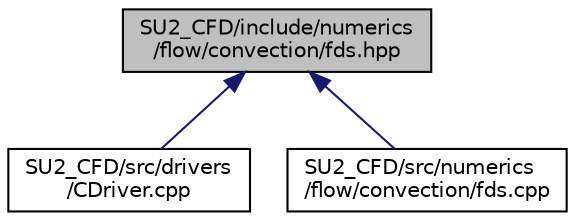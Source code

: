 digraph "SU2_CFD/include/numerics/flow/convection/fds.hpp"
{
 // LATEX_PDF_SIZE
  edge [fontname="Helvetica",fontsize="10",labelfontname="Helvetica",labelfontsize="10"];
  node [fontname="Helvetica",fontsize="10",shape=record];
  Node1 [label="SU2_CFD/include/numerics\l/flow/convection/fds.hpp",height=0.2,width=0.4,color="black", fillcolor="grey75", style="filled", fontcolor="black",tooltip="Declarations of classes for Flux-Difference-Spliting schemes, the implementations are in fds...."];
  Node1 -> Node2 [dir="back",color="midnightblue",fontsize="10",style="solid",fontname="Helvetica"];
  Node2 [label="SU2_CFD/src/drivers\l/CDriver.cpp",height=0.2,width=0.4,color="black", fillcolor="white", style="filled",URL="$CDriver_8cpp.html",tooltip="The main subroutines for driving single or multi-zone problems."];
  Node1 -> Node3 [dir="back",color="midnightblue",fontsize="10",style="solid",fontname="Helvetica"];
  Node3 [label="SU2_CFD/src/numerics\l/flow/convection/fds.cpp",height=0.2,width=0.4,color="black", fillcolor="white", style="filled",URL="$fds_8cpp.html",tooltip="Implementation of Flux-Difference-Splitting schemes."];
}
